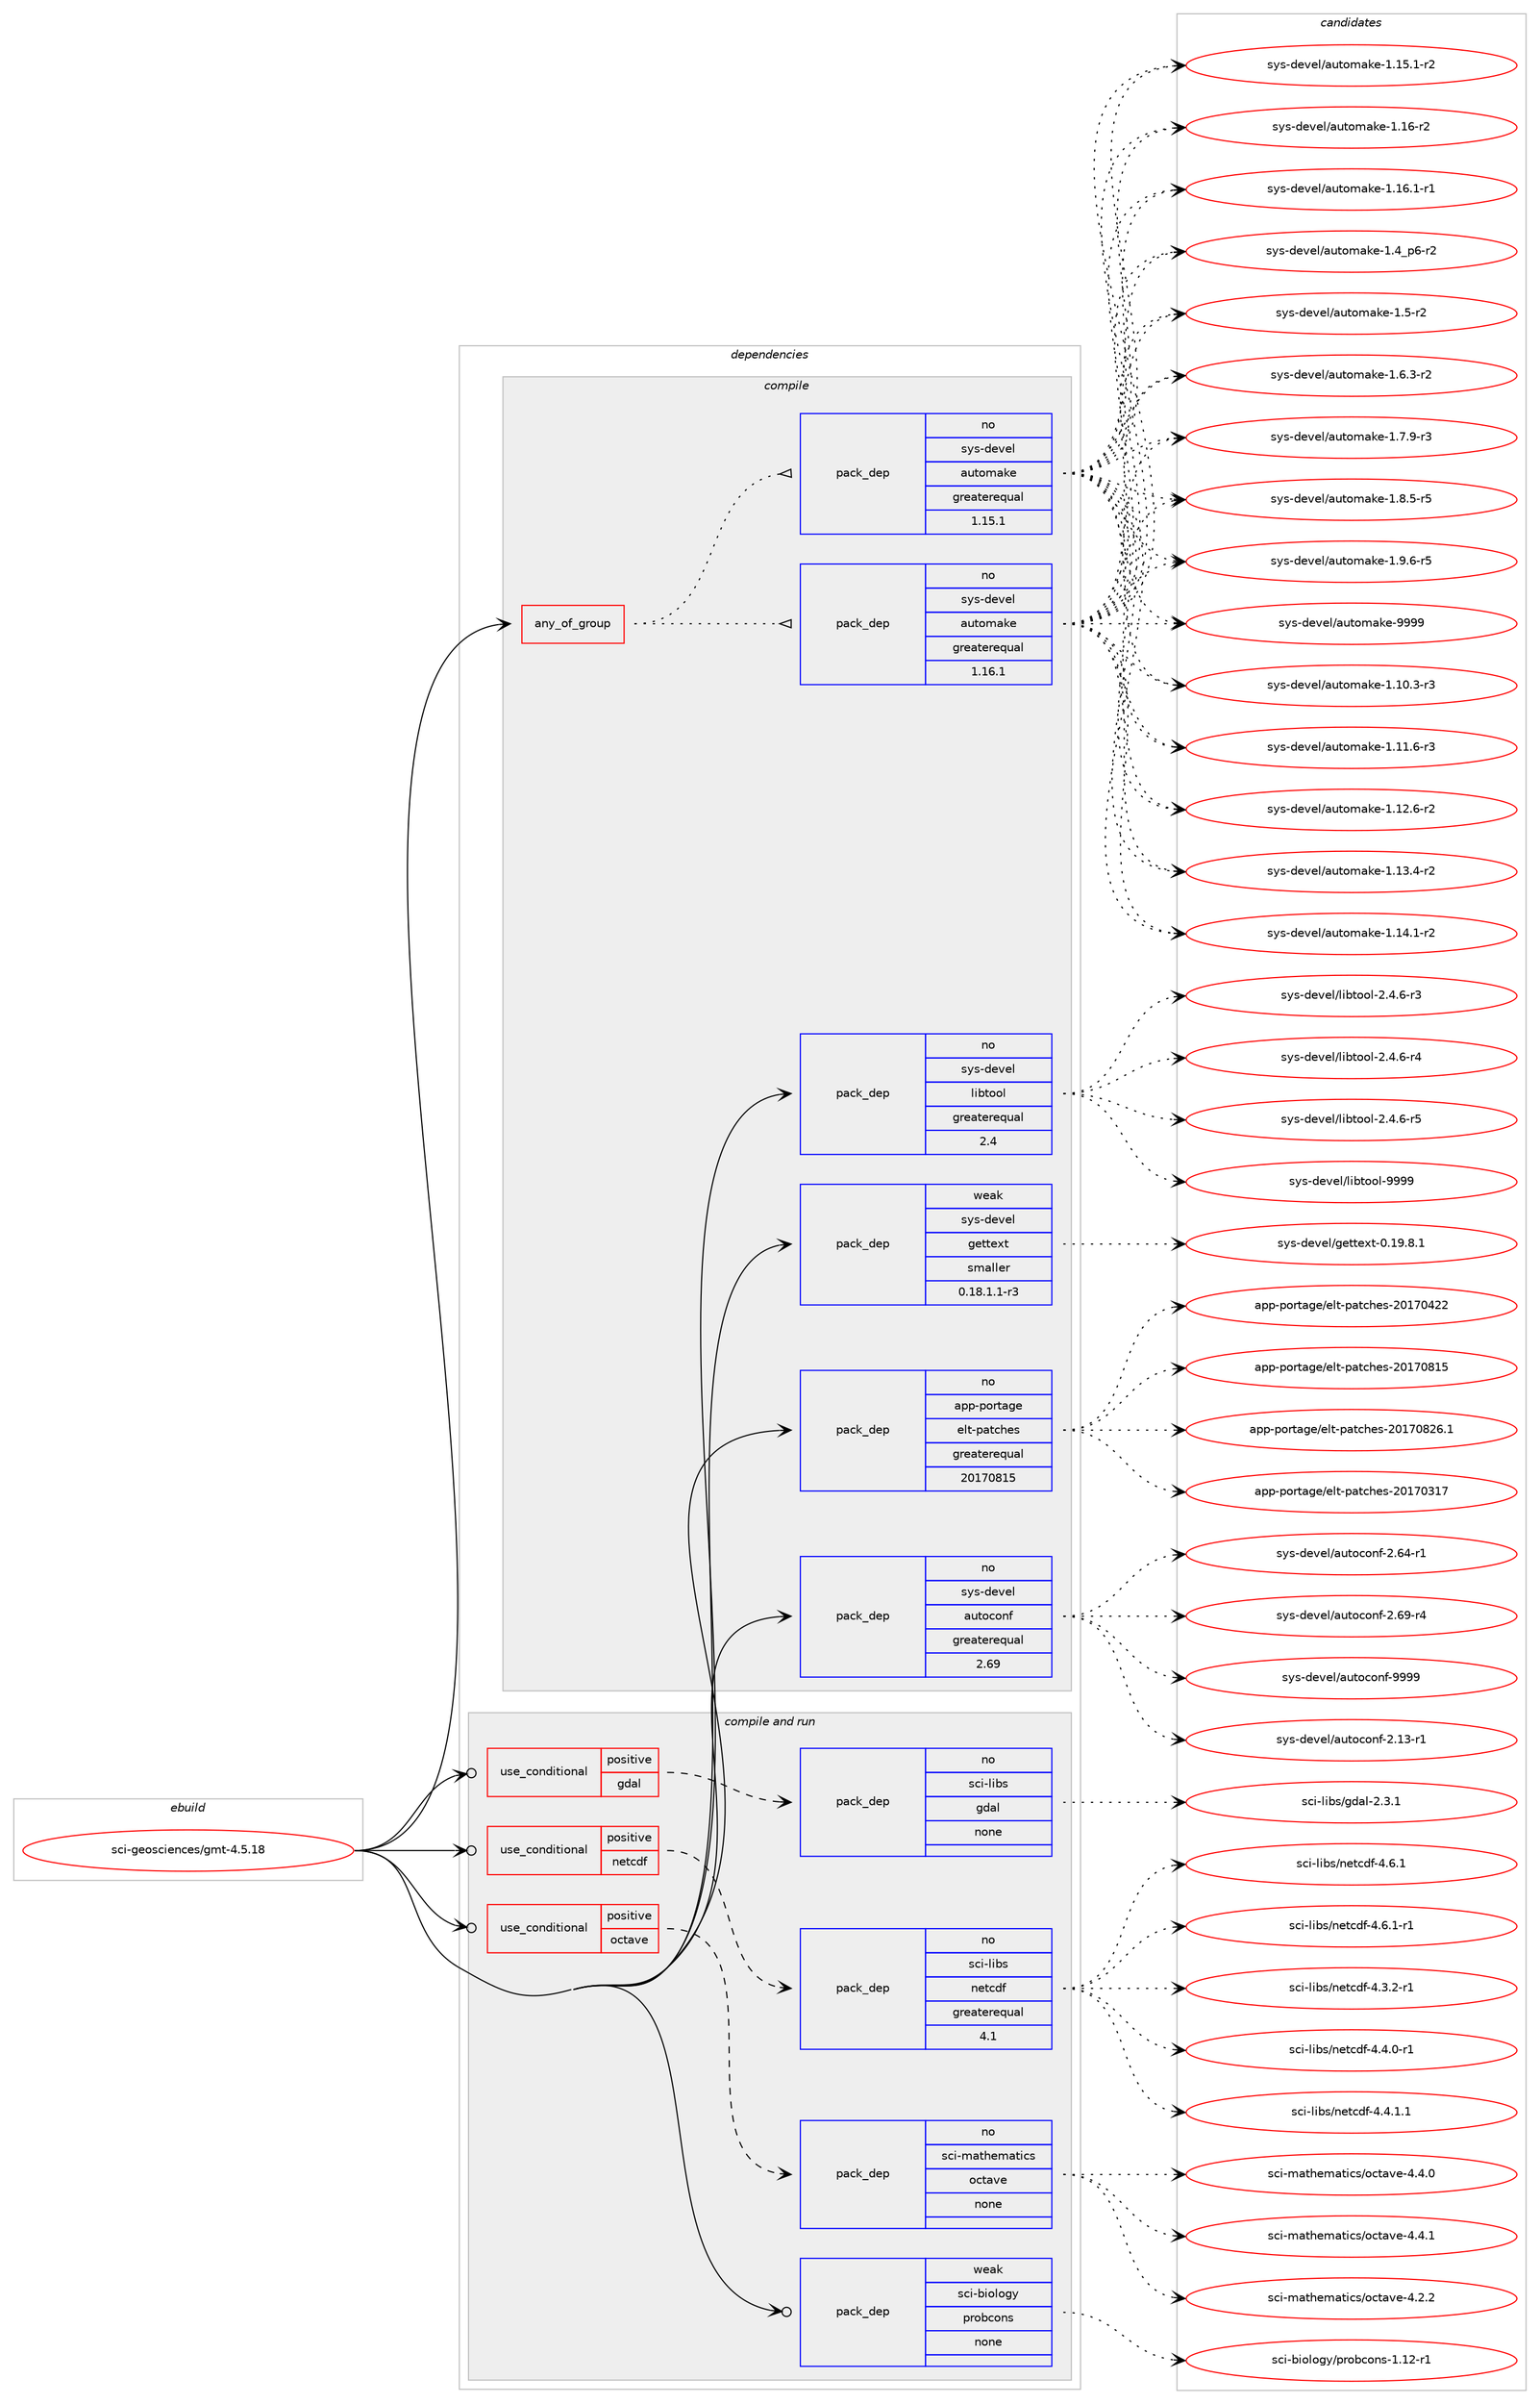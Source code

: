 digraph prolog {

# *************
# Graph options
# *************

newrank=true;
concentrate=true;
compound=true;
graph [rankdir=LR,fontname=Helvetica,fontsize=10,ranksep=1.5];#, ranksep=2.5, nodesep=0.2];
edge  [arrowhead=vee];
node  [fontname=Helvetica,fontsize=10];

# **********
# The ebuild
# **********

subgraph cluster_leftcol {
color=gray;
rank=same;
label=<<i>ebuild</i>>;
id [label="sci-geosciences/gmt-4.5.18", color=red, width=4, href="../sci-geosciences/gmt-4.5.18.svg"];
}

# ****************
# The dependencies
# ****************

subgraph cluster_midcol {
color=gray;
label=<<i>dependencies</i>>;
subgraph cluster_compile {
fillcolor="#eeeeee";
style=filled;
label=<<i>compile</i>>;
subgraph any26839 {
dependency1690371 [label=<<TABLE BORDER="0" CELLBORDER="1" CELLSPACING="0" CELLPADDING="4"><TR><TD CELLPADDING="10">any_of_group</TD></TR></TABLE>>, shape=none, color=red];subgraph pack1209969 {
dependency1690372 [label=<<TABLE BORDER="0" CELLBORDER="1" CELLSPACING="0" CELLPADDING="4" WIDTH="220"><TR><TD ROWSPAN="6" CELLPADDING="30">pack_dep</TD></TR><TR><TD WIDTH="110">no</TD></TR><TR><TD>sys-devel</TD></TR><TR><TD>automake</TD></TR><TR><TD>greaterequal</TD></TR><TR><TD>1.16.1</TD></TR></TABLE>>, shape=none, color=blue];
}
dependency1690371:e -> dependency1690372:w [weight=20,style="dotted",arrowhead="oinv"];
subgraph pack1209970 {
dependency1690373 [label=<<TABLE BORDER="0" CELLBORDER="1" CELLSPACING="0" CELLPADDING="4" WIDTH="220"><TR><TD ROWSPAN="6" CELLPADDING="30">pack_dep</TD></TR><TR><TD WIDTH="110">no</TD></TR><TR><TD>sys-devel</TD></TR><TR><TD>automake</TD></TR><TR><TD>greaterequal</TD></TR><TR><TD>1.15.1</TD></TR></TABLE>>, shape=none, color=blue];
}
dependency1690371:e -> dependency1690373:w [weight=20,style="dotted",arrowhead="oinv"];
}
id:e -> dependency1690371:w [weight=20,style="solid",arrowhead="vee"];
subgraph pack1209971 {
dependency1690374 [label=<<TABLE BORDER="0" CELLBORDER="1" CELLSPACING="0" CELLPADDING="4" WIDTH="220"><TR><TD ROWSPAN="6" CELLPADDING="30">pack_dep</TD></TR><TR><TD WIDTH="110">no</TD></TR><TR><TD>app-portage</TD></TR><TR><TD>elt-patches</TD></TR><TR><TD>greaterequal</TD></TR><TR><TD>20170815</TD></TR></TABLE>>, shape=none, color=blue];
}
id:e -> dependency1690374:w [weight=20,style="solid",arrowhead="vee"];
subgraph pack1209972 {
dependency1690375 [label=<<TABLE BORDER="0" CELLBORDER="1" CELLSPACING="0" CELLPADDING="4" WIDTH="220"><TR><TD ROWSPAN="6" CELLPADDING="30">pack_dep</TD></TR><TR><TD WIDTH="110">no</TD></TR><TR><TD>sys-devel</TD></TR><TR><TD>autoconf</TD></TR><TR><TD>greaterequal</TD></TR><TR><TD>2.69</TD></TR></TABLE>>, shape=none, color=blue];
}
id:e -> dependency1690375:w [weight=20,style="solid",arrowhead="vee"];
subgraph pack1209973 {
dependency1690376 [label=<<TABLE BORDER="0" CELLBORDER="1" CELLSPACING="0" CELLPADDING="4" WIDTH="220"><TR><TD ROWSPAN="6" CELLPADDING="30">pack_dep</TD></TR><TR><TD WIDTH="110">no</TD></TR><TR><TD>sys-devel</TD></TR><TR><TD>libtool</TD></TR><TR><TD>greaterequal</TD></TR><TR><TD>2.4</TD></TR></TABLE>>, shape=none, color=blue];
}
id:e -> dependency1690376:w [weight=20,style="solid",arrowhead="vee"];
subgraph pack1209974 {
dependency1690377 [label=<<TABLE BORDER="0" CELLBORDER="1" CELLSPACING="0" CELLPADDING="4" WIDTH="220"><TR><TD ROWSPAN="6" CELLPADDING="30">pack_dep</TD></TR><TR><TD WIDTH="110">weak</TD></TR><TR><TD>sys-devel</TD></TR><TR><TD>gettext</TD></TR><TR><TD>smaller</TD></TR><TR><TD>0.18.1.1-r3</TD></TR></TABLE>>, shape=none, color=blue];
}
id:e -> dependency1690377:w [weight=20,style="solid",arrowhead="vee"];
}
subgraph cluster_compileandrun {
fillcolor="#eeeeee";
style=filled;
label=<<i>compile and run</i>>;
subgraph cond452711 {
dependency1690378 [label=<<TABLE BORDER="0" CELLBORDER="1" CELLSPACING="0" CELLPADDING="4"><TR><TD ROWSPAN="3" CELLPADDING="10">use_conditional</TD></TR><TR><TD>positive</TD></TR><TR><TD>gdal</TD></TR></TABLE>>, shape=none, color=red];
subgraph pack1209975 {
dependency1690379 [label=<<TABLE BORDER="0" CELLBORDER="1" CELLSPACING="0" CELLPADDING="4" WIDTH="220"><TR><TD ROWSPAN="6" CELLPADDING="30">pack_dep</TD></TR><TR><TD WIDTH="110">no</TD></TR><TR><TD>sci-libs</TD></TR><TR><TD>gdal</TD></TR><TR><TD>none</TD></TR><TR><TD></TD></TR></TABLE>>, shape=none, color=blue];
}
dependency1690378:e -> dependency1690379:w [weight=20,style="dashed",arrowhead="vee"];
}
id:e -> dependency1690378:w [weight=20,style="solid",arrowhead="odotvee"];
subgraph cond452712 {
dependency1690380 [label=<<TABLE BORDER="0" CELLBORDER="1" CELLSPACING="0" CELLPADDING="4"><TR><TD ROWSPAN="3" CELLPADDING="10">use_conditional</TD></TR><TR><TD>positive</TD></TR><TR><TD>netcdf</TD></TR></TABLE>>, shape=none, color=red];
subgraph pack1209976 {
dependency1690381 [label=<<TABLE BORDER="0" CELLBORDER="1" CELLSPACING="0" CELLPADDING="4" WIDTH="220"><TR><TD ROWSPAN="6" CELLPADDING="30">pack_dep</TD></TR><TR><TD WIDTH="110">no</TD></TR><TR><TD>sci-libs</TD></TR><TR><TD>netcdf</TD></TR><TR><TD>greaterequal</TD></TR><TR><TD>4.1</TD></TR></TABLE>>, shape=none, color=blue];
}
dependency1690380:e -> dependency1690381:w [weight=20,style="dashed",arrowhead="vee"];
}
id:e -> dependency1690380:w [weight=20,style="solid",arrowhead="odotvee"];
subgraph cond452713 {
dependency1690382 [label=<<TABLE BORDER="0" CELLBORDER="1" CELLSPACING="0" CELLPADDING="4"><TR><TD ROWSPAN="3" CELLPADDING="10">use_conditional</TD></TR><TR><TD>positive</TD></TR><TR><TD>octave</TD></TR></TABLE>>, shape=none, color=red];
subgraph pack1209977 {
dependency1690383 [label=<<TABLE BORDER="0" CELLBORDER="1" CELLSPACING="0" CELLPADDING="4" WIDTH="220"><TR><TD ROWSPAN="6" CELLPADDING="30">pack_dep</TD></TR><TR><TD WIDTH="110">no</TD></TR><TR><TD>sci-mathematics</TD></TR><TR><TD>octave</TD></TR><TR><TD>none</TD></TR><TR><TD></TD></TR></TABLE>>, shape=none, color=blue];
}
dependency1690382:e -> dependency1690383:w [weight=20,style="dashed",arrowhead="vee"];
}
id:e -> dependency1690382:w [weight=20,style="solid",arrowhead="odotvee"];
subgraph pack1209978 {
dependency1690384 [label=<<TABLE BORDER="0" CELLBORDER="1" CELLSPACING="0" CELLPADDING="4" WIDTH="220"><TR><TD ROWSPAN="6" CELLPADDING="30">pack_dep</TD></TR><TR><TD WIDTH="110">weak</TD></TR><TR><TD>sci-biology</TD></TR><TR><TD>probcons</TD></TR><TR><TD>none</TD></TR><TR><TD></TD></TR></TABLE>>, shape=none, color=blue];
}
id:e -> dependency1690384:w [weight=20,style="solid",arrowhead="odotvee"];
}
subgraph cluster_run {
fillcolor="#eeeeee";
style=filled;
label=<<i>run</i>>;
}
}

# **************
# The candidates
# **************

subgraph cluster_choices {
rank=same;
color=gray;
label=<<i>candidates</i>>;

subgraph choice1209969 {
color=black;
nodesep=1;
choice11512111545100101118101108479711711611110997107101454946494846514511451 [label="sys-devel/automake-1.10.3-r3", color=red, width=4,href="../sys-devel/automake-1.10.3-r3.svg"];
choice11512111545100101118101108479711711611110997107101454946494946544511451 [label="sys-devel/automake-1.11.6-r3", color=red, width=4,href="../sys-devel/automake-1.11.6-r3.svg"];
choice11512111545100101118101108479711711611110997107101454946495046544511450 [label="sys-devel/automake-1.12.6-r2", color=red, width=4,href="../sys-devel/automake-1.12.6-r2.svg"];
choice11512111545100101118101108479711711611110997107101454946495146524511450 [label="sys-devel/automake-1.13.4-r2", color=red, width=4,href="../sys-devel/automake-1.13.4-r2.svg"];
choice11512111545100101118101108479711711611110997107101454946495246494511450 [label="sys-devel/automake-1.14.1-r2", color=red, width=4,href="../sys-devel/automake-1.14.1-r2.svg"];
choice11512111545100101118101108479711711611110997107101454946495346494511450 [label="sys-devel/automake-1.15.1-r2", color=red, width=4,href="../sys-devel/automake-1.15.1-r2.svg"];
choice1151211154510010111810110847971171161111099710710145494649544511450 [label="sys-devel/automake-1.16-r2", color=red, width=4,href="../sys-devel/automake-1.16-r2.svg"];
choice11512111545100101118101108479711711611110997107101454946495446494511449 [label="sys-devel/automake-1.16.1-r1", color=red, width=4,href="../sys-devel/automake-1.16.1-r1.svg"];
choice115121115451001011181011084797117116111109971071014549465295112544511450 [label="sys-devel/automake-1.4_p6-r2", color=red, width=4,href="../sys-devel/automake-1.4_p6-r2.svg"];
choice11512111545100101118101108479711711611110997107101454946534511450 [label="sys-devel/automake-1.5-r2", color=red, width=4,href="../sys-devel/automake-1.5-r2.svg"];
choice115121115451001011181011084797117116111109971071014549465446514511450 [label="sys-devel/automake-1.6.3-r2", color=red, width=4,href="../sys-devel/automake-1.6.3-r2.svg"];
choice115121115451001011181011084797117116111109971071014549465546574511451 [label="sys-devel/automake-1.7.9-r3", color=red, width=4,href="../sys-devel/automake-1.7.9-r3.svg"];
choice115121115451001011181011084797117116111109971071014549465646534511453 [label="sys-devel/automake-1.8.5-r5", color=red, width=4,href="../sys-devel/automake-1.8.5-r5.svg"];
choice115121115451001011181011084797117116111109971071014549465746544511453 [label="sys-devel/automake-1.9.6-r5", color=red, width=4,href="../sys-devel/automake-1.9.6-r5.svg"];
choice115121115451001011181011084797117116111109971071014557575757 [label="sys-devel/automake-9999", color=red, width=4,href="../sys-devel/automake-9999.svg"];
dependency1690372:e -> choice11512111545100101118101108479711711611110997107101454946494846514511451:w [style=dotted,weight="100"];
dependency1690372:e -> choice11512111545100101118101108479711711611110997107101454946494946544511451:w [style=dotted,weight="100"];
dependency1690372:e -> choice11512111545100101118101108479711711611110997107101454946495046544511450:w [style=dotted,weight="100"];
dependency1690372:e -> choice11512111545100101118101108479711711611110997107101454946495146524511450:w [style=dotted,weight="100"];
dependency1690372:e -> choice11512111545100101118101108479711711611110997107101454946495246494511450:w [style=dotted,weight="100"];
dependency1690372:e -> choice11512111545100101118101108479711711611110997107101454946495346494511450:w [style=dotted,weight="100"];
dependency1690372:e -> choice1151211154510010111810110847971171161111099710710145494649544511450:w [style=dotted,weight="100"];
dependency1690372:e -> choice11512111545100101118101108479711711611110997107101454946495446494511449:w [style=dotted,weight="100"];
dependency1690372:e -> choice115121115451001011181011084797117116111109971071014549465295112544511450:w [style=dotted,weight="100"];
dependency1690372:e -> choice11512111545100101118101108479711711611110997107101454946534511450:w [style=dotted,weight="100"];
dependency1690372:e -> choice115121115451001011181011084797117116111109971071014549465446514511450:w [style=dotted,weight="100"];
dependency1690372:e -> choice115121115451001011181011084797117116111109971071014549465546574511451:w [style=dotted,weight="100"];
dependency1690372:e -> choice115121115451001011181011084797117116111109971071014549465646534511453:w [style=dotted,weight="100"];
dependency1690372:e -> choice115121115451001011181011084797117116111109971071014549465746544511453:w [style=dotted,weight="100"];
dependency1690372:e -> choice115121115451001011181011084797117116111109971071014557575757:w [style=dotted,weight="100"];
}
subgraph choice1209970 {
color=black;
nodesep=1;
choice11512111545100101118101108479711711611110997107101454946494846514511451 [label="sys-devel/automake-1.10.3-r3", color=red, width=4,href="../sys-devel/automake-1.10.3-r3.svg"];
choice11512111545100101118101108479711711611110997107101454946494946544511451 [label="sys-devel/automake-1.11.6-r3", color=red, width=4,href="../sys-devel/automake-1.11.6-r3.svg"];
choice11512111545100101118101108479711711611110997107101454946495046544511450 [label="sys-devel/automake-1.12.6-r2", color=red, width=4,href="../sys-devel/automake-1.12.6-r2.svg"];
choice11512111545100101118101108479711711611110997107101454946495146524511450 [label="sys-devel/automake-1.13.4-r2", color=red, width=4,href="../sys-devel/automake-1.13.4-r2.svg"];
choice11512111545100101118101108479711711611110997107101454946495246494511450 [label="sys-devel/automake-1.14.1-r2", color=red, width=4,href="../sys-devel/automake-1.14.1-r2.svg"];
choice11512111545100101118101108479711711611110997107101454946495346494511450 [label="sys-devel/automake-1.15.1-r2", color=red, width=4,href="../sys-devel/automake-1.15.1-r2.svg"];
choice1151211154510010111810110847971171161111099710710145494649544511450 [label="sys-devel/automake-1.16-r2", color=red, width=4,href="../sys-devel/automake-1.16-r2.svg"];
choice11512111545100101118101108479711711611110997107101454946495446494511449 [label="sys-devel/automake-1.16.1-r1", color=red, width=4,href="../sys-devel/automake-1.16.1-r1.svg"];
choice115121115451001011181011084797117116111109971071014549465295112544511450 [label="sys-devel/automake-1.4_p6-r2", color=red, width=4,href="../sys-devel/automake-1.4_p6-r2.svg"];
choice11512111545100101118101108479711711611110997107101454946534511450 [label="sys-devel/automake-1.5-r2", color=red, width=4,href="../sys-devel/automake-1.5-r2.svg"];
choice115121115451001011181011084797117116111109971071014549465446514511450 [label="sys-devel/automake-1.6.3-r2", color=red, width=4,href="../sys-devel/automake-1.6.3-r2.svg"];
choice115121115451001011181011084797117116111109971071014549465546574511451 [label="sys-devel/automake-1.7.9-r3", color=red, width=4,href="../sys-devel/automake-1.7.9-r3.svg"];
choice115121115451001011181011084797117116111109971071014549465646534511453 [label="sys-devel/automake-1.8.5-r5", color=red, width=4,href="../sys-devel/automake-1.8.5-r5.svg"];
choice115121115451001011181011084797117116111109971071014549465746544511453 [label="sys-devel/automake-1.9.6-r5", color=red, width=4,href="../sys-devel/automake-1.9.6-r5.svg"];
choice115121115451001011181011084797117116111109971071014557575757 [label="sys-devel/automake-9999", color=red, width=4,href="../sys-devel/automake-9999.svg"];
dependency1690373:e -> choice11512111545100101118101108479711711611110997107101454946494846514511451:w [style=dotted,weight="100"];
dependency1690373:e -> choice11512111545100101118101108479711711611110997107101454946494946544511451:w [style=dotted,weight="100"];
dependency1690373:e -> choice11512111545100101118101108479711711611110997107101454946495046544511450:w [style=dotted,weight="100"];
dependency1690373:e -> choice11512111545100101118101108479711711611110997107101454946495146524511450:w [style=dotted,weight="100"];
dependency1690373:e -> choice11512111545100101118101108479711711611110997107101454946495246494511450:w [style=dotted,weight="100"];
dependency1690373:e -> choice11512111545100101118101108479711711611110997107101454946495346494511450:w [style=dotted,weight="100"];
dependency1690373:e -> choice1151211154510010111810110847971171161111099710710145494649544511450:w [style=dotted,weight="100"];
dependency1690373:e -> choice11512111545100101118101108479711711611110997107101454946495446494511449:w [style=dotted,weight="100"];
dependency1690373:e -> choice115121115451001011181011084797117116111109971071014549465295112544511450:w [style=dotted,weight="100"];
dependency1690373:e -> choice11512111545100101118101108479711711611110997107101454946534511450:w [style=dotted,weight="100"];
dependency1690373:e -> choice115121115451001011181011084797117116111109971071014549465446514511450:w [style=dotted,weight="100"];
dependency1690373:e -> choice115121115451001011181011084797117116111109971071014549465546574511451:w [style=dotted,weight="100"];
dependency1690373:e -> choice115121115451001011181011084797117116111109971071014549465646534511453:w [style=dotted,weight="100"];
dependency1690373:e -> choice115121115451001011181011084797117116111109971071014549465746544511453:w [style=dotted,weight="100"];
dependency1690373:e -> choice115121115451001011181011084797117116111109971071014557575757:w [style=dotted,weight="100"];
}
subgraph choice1209971 {
color=black;
nodesep=1;
choice97112112451121111141169710310147101108116451129711699104101115455048495548514955 [label="app-portage/elt-patches-20170317", color=red, width=4,href="../app-portage/elt-patches-20170317.svg"];
choice97112112451121111141169710310147101108116451129711699104101115455048495548525050 [label="app-portage/elt-patches-20170422", color=red, width=4,href="../app-portage/elt-patches-20170422.svg"];
choice97112112451121111141169710310147101108116451129711699104101115455048495548564953 [label="app-portage/elt-patches-20170815", color=red, width=4,href="../app-portage/elt-patches-20170815.svg"];
choice971121124511211111411697103101471011081164511297116991041011154550484955485650544649 [label="app-portage/elt-patches-20170826.1", color=red, width=4,href="../app-portage/elt-patches-20170826.1.svg"];
dependency1690374:e -> choice97112112451121111141169710310147101108116451129711699104101115455048495548514955:w [style=dotted,weight="100"];
dependency1690374:e -> choice97112112451121111141169710310147101108116451129711699104101115455048495548525050:w [style=dotted,weight="100"];
dependency1690374:e -> choice97112112451121111141169710310147101108116451129711699104101115455048495548564953:w [style=dotted,weight="100"];
dependency1690374:e -> choice971121124511211111411697103101471011081164511297116991041011154550484955485650544649:w [style=dotted,weight="100"];
}
subgraph choice1209972 {
color=black;
nodesep=1;
choice1151211154510010111810110847971171161119911111010245504649514511449 [label="sys-devel/autoconf-2.13-r1", color=red, width=4,href="../sys-devel/autoconf-2.13-r1.svg"];
choice1151211154510010111810110847971171161119911111010245504654524511449 [label="sys-devel/autoconf-2.64-r1", color=red, width=4,href="../sys-devel/autoconf-2.64-r1.svg"];
choice1151211154510010111810110847971171161119911111010245504654574511452 [label="sys-devel/autoconf-2.69-r4", color=red, width=4,href="../sys-devel/autoconf-2.69-r4.svg"];
choice115121115451001011181011084797117116111991111101024557575757 [label="sys-devel/autoconf-9999", color=red, width=4,href="../sys-devel/autoconf-9999.svg"];
dependency1690375:e -> choice1151211154510010111810110847971171161119911111010245504649514511449:w [style=dotted,weight="100"];
dependency1690375:e -> choice1151211154510010111810110847971171161119911111010245504654524511449:w [style=dotted,weight="100"];
dependency1690375:e -> choice1151211154510010111810110847971171161119911111010245504654574511452:w [style=dotted,weight="100"];
dependency1690375:e -> choice115121115451001011181011084797117116111991111101024557575757:w [style=dotted,weight="100"];
}
subgraph choice1209973 {
color=black;
nodesep=1;
choice1151211154510010111810110847108105981161111111084550465246544511451 [label="sys-devel/libtool-2.4.6-r3", color=red, width=4,href="../sys-devel/libtool-2.4.6-r3.svg"];
choice1151211154510010111810110847108105981161111111084550465246544511452 [label="sys-devel/libtool-2.4.6-r4", color=red, width=4,href="../sys-devel/libtool-2.4.6-r4.svg"];
choice1151211154510010111810110847108105981161111111084550465246544511453 [label="sys-devel/libtool-2.4.6-r5", color=red, width=4,href="../sys-devel/libtool-2.4.6-r5.svg"];
choice1151211154510010111810110847108105981161111111084557575757 [label="sys-devel/libtool-9999", color=red, width=4,href="../sys-devel/libtool-9999.svg"];
dependency1690376:e -> choice1151211154510010111810110847108105981161111111084550465246544511451:w [style=dotted,weight="100"];
dependency1690376:e -> choice1151211154510010111810110847108105981161111111084550465246544511452:w [style=dotted,weight="100"];
dependency1690376:e -> choice1151211154510010111810110847108105981161111111084550465246544511453:w [style=dotted,weight="100"];
dependency1690376:e -> choice1151211154510010111810110847108105981161111111084557575757:w [style=dotted,weight="100"];
}
subgraph choice1209974 {
color=black;
nodesep=1;
choice1151211154510010111810110847103101116116101120116454846495746564649 [label="sys-devel/gettext-0.19.8.1", color=red, width=4,href="../sys-devel/gettext-0.19.8.1.svg"];
dependency1690377:e -> choice1151211154510010111810110847103101116116101120116454846495746564649:w [style=dotted,weight="100"];
}
subgraph choice1209975 {
color=black;
nodesep=1;
choice1159910545108105981154710310097108455046514649 [label="sci-libs/gdal-2.3.1", color=red, width=4,href="../sci-libs/gdal-2.3.1.svg"];
dependency1690379:e -> choice1159910545108105981154710310097108455046514649:w [style=dotted,weight="100"];
}
subgraph choice1209976 {
color=black;
nodesep=1;
choice11599105451081059811547110101116991001024552465146504511449 [label="sci-libs/netcdf-4.3.2-r1", color=red, width=4,href="../sci-libs/netcdf-4.3.2-r1.svg"];
choice11599105451081059811547110101116991001024552465246484511449 [label="sci-libs/netcdf-4.4.0-r1", color=red, width=4,href="../sci-libs/netcdf-4.4.0-r1.svg"];
choice11599105451081059811547110101116991001024552465246494649 [label="sci-libs/netcdf-4.4.1.1", color=red, width=4,href="../sci-libs/netcdf-4.4.1.1.svg"];
choice1159910545108105981154711010111699100102455246544649 [label="sci-libs/netcdf-4.6.1", color=red, width=4,href="../sci-libs/netcdf-4.6.1.svg"];
choice11599105451081059811547110101116991001024552465446494511449 [label="sci-libs/netcdf-4.6.1-r1", color=red, width=4,href="../sci-libs/netcdf-4.6.1-r1.svg"];
dependency1690381:e -> choice11599105451081059811547110101116991001024552465146504511449:w [style=dotted,weight="100"];
dependency1690381:e -> choice11599105451081059811547110101116991001024552465246484511449:w [style=dotted,weight="100"];
dependency1690381:e -> choice11599105451081059811547110101116991001024552465246494649:w [style=dotted,weight="100"];
dependency1690381:e -> choice1159910545108105981154711010111699100102455246544649:w [style=dotted,weight="100"];
dependency1690381:e -> choice11599105451081059811547110101116991001024552465446494511449:w [style=dotted,weight="100"];
}
subgraph choice1209977 {
color=black;
nodesep=1;
choice1159910545109971161041011099711610599115471119911697118101455246504650 [label="sci-mathematics/octave-4.2.2", color=red, width=4,href="../sci-mathematics/octave-4.2.2.svg"];
choice1159910545109971161041011099711610599115471119911697118101455246524648 [label="sci-mathematics/octave-4.4.0", color=red, width=4,href="../sci-mathematics/octave-4.4.0.svg"];
choice1159910545109971161041011099711610599115471119911697118101455246524649 [label="sci-mathematics/octave-4.4.1", color=red, width=4,href="../sci-mathematics/octave-4.4.1.svg"];
dependency1690383:e -> choice1159910545109971161041011099711610599115471119911697118101455246504650:w [style=dotted,weight="100"];
dependency1690383:e -> choice1159910545109971161041011099711610599115471119911697118101455246524648:w [style=dotted,weight="100"];
dependency1690383:e -> choice1159910545109971161041011099711610599115471119911697118101455246524649:w [style=dotted,weight="100"];
}
subgraph choice1209978 {
color=black;
nodesep=1;
choice11599105459810511110811110312147112114111989911111011545494649504511449 [label="sci-biology/probcons-1.12-r1", color=red, width=4,href="../sci-biology/probcons-1.12-r1.svg"];
dependency1690384:e -> choice11599105459810511110811110312147112114111989911111011545494649504511449:w [style=dotted,weight="100"];
}
}

}
